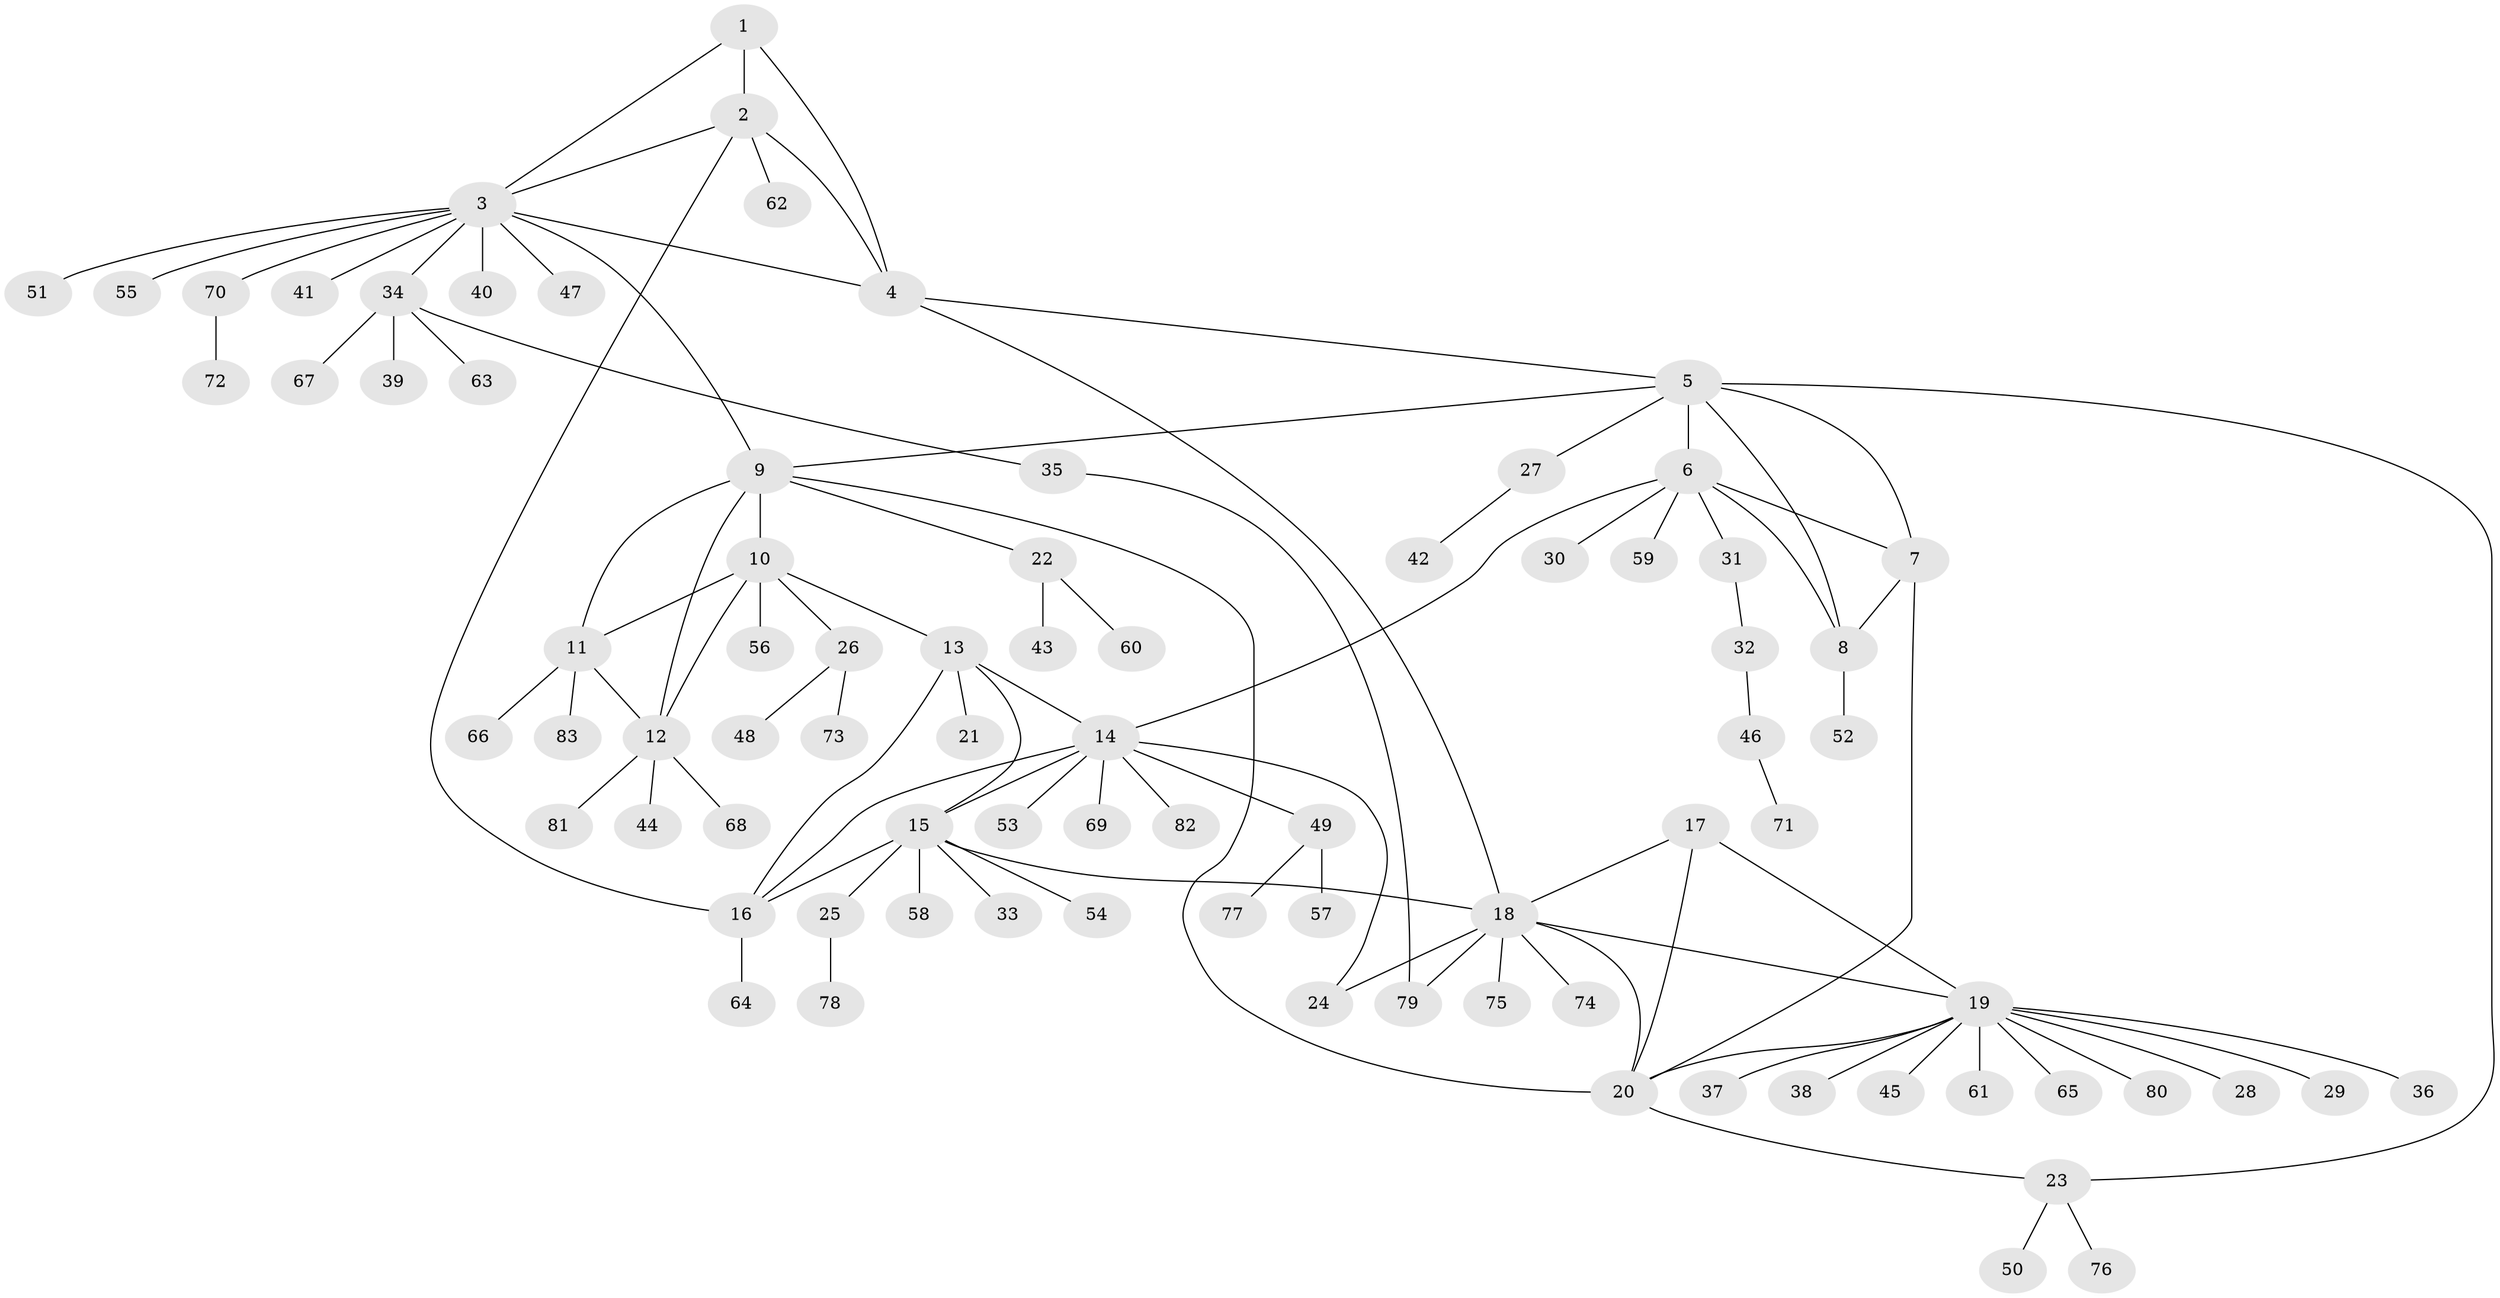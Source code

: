 // coarse degree distribution, {4: 0.03333333333333333, 3: 0.05, 9: 0.05, 7: 0.03333333333333333, 5: 0.05, 2: 0.13333333333333333, 8: 0.016666666666666666, 10: 0.016666666666666666, 1: 0.6166666666666667}
// Generated by graph-tools (version 1.1) at 2025/52/02/27/25 19:52:22]
// undirected, 83 vertices, 106 edges
graph export_dot {
graph [start="1"]
  node [color=gray90,style=filled];
  1;
  2;
  3;
  4;
  5;
  6;
  7;
  8;
  9;
  10;
  11;
  12;
  13;
  14;
  15;
  16;
  17;
  18;
  19;
  20;
  21;
  22;
  23;
  24;
  25;
  26;
  27;
  28;
  29;
  30;
  31;
  32;
  33;
  34;
  35;
  36;
  37;
  38;
  39;
  40;
  41;
  42;
  43;
  44;
  45;
  46;
  47;
  48;
  49;
  50;
  51;
  52;
  53;
  54;
  55;
  56;
  57;
  58;
  59;
  60;
  61;
  62;
  63;
  64;
  65;
  66;
  67;
  68;
  69;
  70;
  71;
  72;
  73;
  74;
  75;
  76;
  77;
  78;
  79;
  80;
  81;
  82;
  83;
  1 -- 2;
  1 -- 3;
  1 -- 4;
  2 -- 3;
  2 -- 4;
  2 -- 16;
  2 -- 62;
  3 -- 4;
  3 -- 9;
  3 -- 34;
  3 -- 40;
  3 -- 41;
  3 -- 47;
  3 -- 51;
  3 -- 55;
  3 -- 70;
  4 -- 5;
  4 -- 18;
  5 -- 6;
  5 -- 7;
  5 -- 8;
  5 -- 9;
  5 -- 23;
  5 -- 27;
  6 -- 7;
  6 -- 8;
  6 -- 14;
  6 -- 30;
  6 -- 31;
  6 -- 59;
  7 -- 8;
  7 -- 20;
  8 -- 52;
  9 -- 10;
  9 -- 11;
  9 -- 12;
  9 -- 20;
  9 -- 22;
  10 -- 11;
  10 -- 12;
  10 -- 13;
  10 -- 26;
  10 -- 56;
  11 -- 12;
  11 -- 66;
  11 -- 83;
  12 -- 44;
  12 -- 68;
  12 -- 81;
  13 -- 14;
  13 -- 15;
  13 -- 16;
  13 -- 21;
  14 -- 15;
  14 -- 16;
  14 -- 24;
  14 -- 49;
  14 -- 53;
  14 -- 69;
  14 -- 82;
  15 -- 16;
  15 -- 18;
  15 -- 25;
  15 -- 33;
  15 -- 54;
  15 -- 58;
  16 -- 64;
  17 -- 18;
  17 -- 19;
  17 -- 20;
  18 -- 19;
  18 -- 20;
  18 -- 24;
  18 -- 74;
  18 -- 75;
  18 -- 79;
  19 -- 20;
  19 -- 28;
  19 -- 29;
  19 -- 36;
  19 -- 37;
  19 -- 38;
  19 -- 45;
  19 -- 61;
  19 -- 65;
  19 -- 80;
  20 -- 23;
  22 -- 43;
  22 -- 60;
  23 -- 50;
  23 -- 76;
  25 -- 78;
  26 -- 48;
  26 -- 73;
  27 -- 42;
  31 -- 32;
  32 -- 46;
  34 -- 35;
  34 -- 39;
  34 -- 63;
  34 -- 67;
  35 -- 79;
  46 -- 71;
  49 -- 57;
  49 -- 77;
  70 -- 72;
}
